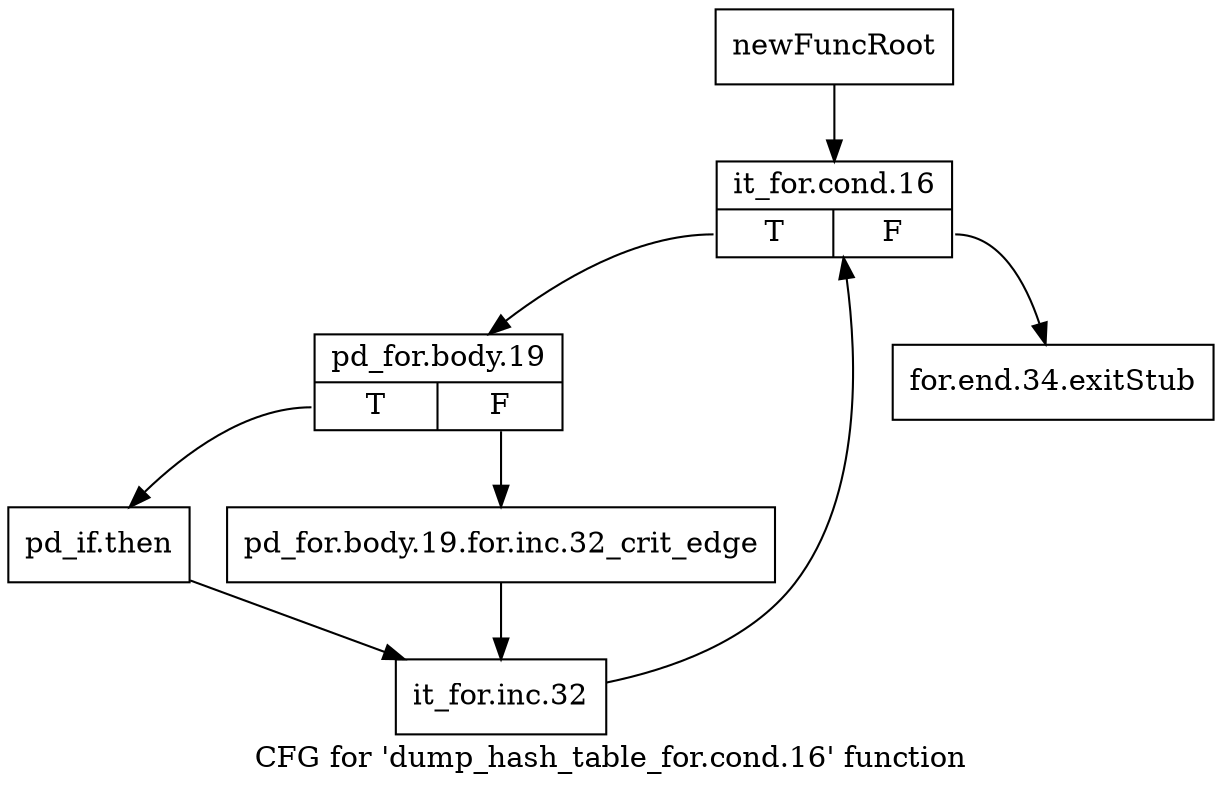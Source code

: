 digraph "CFG for 'dump_hash_table_for.cond.16' function" {
	label="CFG for 'dump_hash_table_for.cond.16' function";

	Node0xb111fa0 [shape=record,label="{newFuncRoot}"];
	Node0xb111fa0 -> Node0xb112040;
	Node0xb111ff0 [shape=record,label="{for.end.34.exitStub}"];
	Node0xb112040 [shape=record,label="{it_for.cond.16|{<s0>T|<s1>F}}"];
	Node0xb112040:s0 -> Node0xb112090;
	Node0xb112040:s1 -> Node0xb111ff0;
	Node0xb112090 [shape=record,label="{pd_for.body.19|{<s0>T|<s1>F}}"];
	Node0xb112090:s0 -> Node0xb112130;
	Node0xb112090:s1 -> Node0xb1120e0;
	Node0xb1120e0 [shape=record,label="{pd_for.body.19.for.inc.32_crit_edge}"];
	Node0xb1120e0 -> Node0xb112180;
	Node0xb112130 [shape=record,label="{pd_if.then}"];
	Node0xb112130 -> Node0xb112180;
	Node0xb112180 [shape=record,label="{it_for.inc.32}"];
	Node0xb112180 -> Node0xb112040;
}
